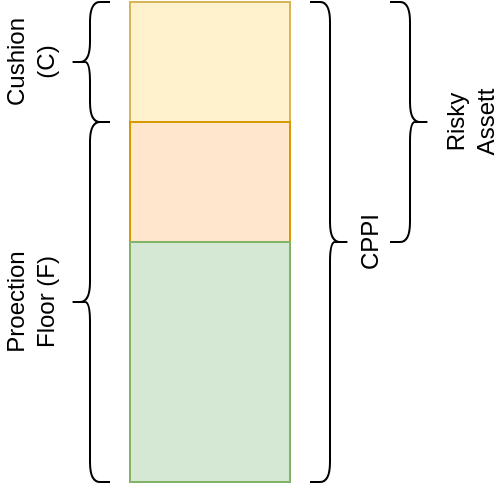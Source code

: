 <mxfile version="24.7.17">
  <diagram name="Pagina-1" id="cvRCVe2j0rMGf9g7ZejC">
    <mxGraphModel dx="482" dy="261" grid="1" gridSize="10" guides="1" tooltips="1" connect="1" arrows="1" fold="1" page="1" pageScale="1" pageWidth="827" pageHeight="1169" math="0" shadow="0">
      <root>
        <mxCell id="0" />
        <mxCell id="1" parent="0" />
        <mxCell id="Mv0c2Qao0g5b4OuTphZH-16" value="" style="group" vertex="1" connectable="0" parent="1">
          <mxGeometry x="135" y="560" width="250" height="240" as="geometry" />
        </mxCell>
        <mxCell id="Mv0c2Qao0g5b4OuTphZH-7" value="" style="rounded=0;whiteSpace=wrap;html=1;fillColor=#fff2cc;strokeColor=#d6b656;" vertex="1" parent="Mv0c2Qao0g5b4OuTphZH-16">
          <mxGeometry x="65" width="80" height="120" as="geometry" />
        </mxCell>
        <mxCell id="Mv0c2Qao0g5b4OuTphZH-6" value="" style="rounded=0;whiteSpace=wrap;html=1;fillColor=#ffe6cc;strokeColor=#d79b00;" vertex="1" parent="Mv0c2Qao0g5b4OuTphZH-16">
          <mxGeometry x="65" y="60" width="80" height="120" as="geometry" />
        </mxCell>
        <mxCell id="Mv0c2Qao0g5b4OuTphZH-4" value="" style="rounded=0;whiteSpace=wrap;html=1;fillColor=#d5e8d4;strokeColor=#82b366;" vertex="1" parent="Mv0c2Qao0g5b4OuTphZH-16">
          <mxGeometry x="65" y="120" width="80" height="120" as="geometry" />
        </mxCell>
        <mxCell id="Mv0c2Qao0g5b4OuTphZH-8" value="" style="shape=curlyBracket;whiteSpace=wrap;html=1;rounded=1;labelPosition=left;verticalLabelPosition=middle;align=right;verticalAlign=middle;" vertex="1" parent="Mv0c2Qao0g5b4OuTphZH-16">
          <mxGeometry x="35" y="60" width="20" height="180" as="geometry" />
        </mxCell>
        <mxCell id="Mv0c2Qao0g5b4OuTphZH-9" value="Proection&lt;div&gt;Floor (F)&lt;/div&gt;" style="text;html=1;align=center;verticalAlign=middle;whiteSpace=wrap;rounded=0;rotation=-90;" vertex="1" parent="Mv0c2Qao0g5b4OuTphZH-16">
          <mxGeometry x="-15" y="135" width="60" height="30" as="geometry" />
        </mxCell>
        <mxCell id="Mv0c2Qao0g5b4OuTphZH-10" value="" style="shape=curlyBracket;whiteSpace=wrap;html=1;rounded=1;flipH=1;labelPosition=right;verticalLabelPosition=middle;align=left;verticalAlign=middle;" vertex="1" parent="Mv0c2Qao0g5b4OuTphZH-16">
          <mxGeometry x="155" width="20" height="240" as="geometry" />
        </mxCell>
        <mxCell id="Mv0c2Qao0g5b4OuTphZH-11" value="CPPI" style="text;html=1;align=center;verticalAlign=middle;whiteSpace=wrap;rounded=0;rotation=-90;" vertex="1" parent="Mv0c2Qao0g5b4OuTphZH-16">
          <mxGeometry x="155" y="105" width="60" height="30" as="geometry" />
        </mxCell>
        <mxCell id="Mv0c2Qao0g5b4OuTphZH-12" value="" style="shape=curlyBracket;whiteSpace=wrap;html=1;rounded=1;flipH=1;labelPosition=right;verticalLabelPosition=middle;align=left;verticalAlign=middle;" vertex="1" parent="Mv0c2Qao0g5b4OuTphZH-16">
          <mxGeometry x="195" width="20" height="120" as="geometry" />
        </mxCell>
        <mxCell id="Mv0c2Qao0g5b4OuTphZH-13" value="Risky Assett" style="text;html=1;align=center;verticalAlign=middle;whiteSpace=wrap;rounded=0;rotation=-90;" vertex="1" parent="Mv0c2Qao0g5b4OuTphZH-16">
          <mxGeometry x="205" y="45" width="60" height="30" as="geometry" />
        </mxCell>
        <mxCell id="Mv0c2Qao0g5b4OuTphZH-14" value="" style="shape=curlyBracket;whiteSpace=wrap;html=1;rounded=1;labelPosition=left;verticalLabelPosition=middle;align=right;verticalAlign=middle;" vertex="1" parent="Mv0c2Qao0g5b4OuTphZH-16">
          <mxGeometry x="35" width="20" height="60" as="geometry" />
        </mxCell>
        <mxCell id="Mv0c2Qao0g5b4OuTphZH-15" value="Cushion (C)" style="text;html=1;align=center;verticalAlign=middle;whiteSpace=wrap;rounded=0;rotation=-90;" vertex="1" parent="Mv0c2Qao0g5b4OuTphZH-16">
          <mxGeometry x="-15" y="15" width="60" height="30" as="geometry" />
        </mxCell>
      </root>
    </mxGraphModel>
  </diagram>
</mxfile>
